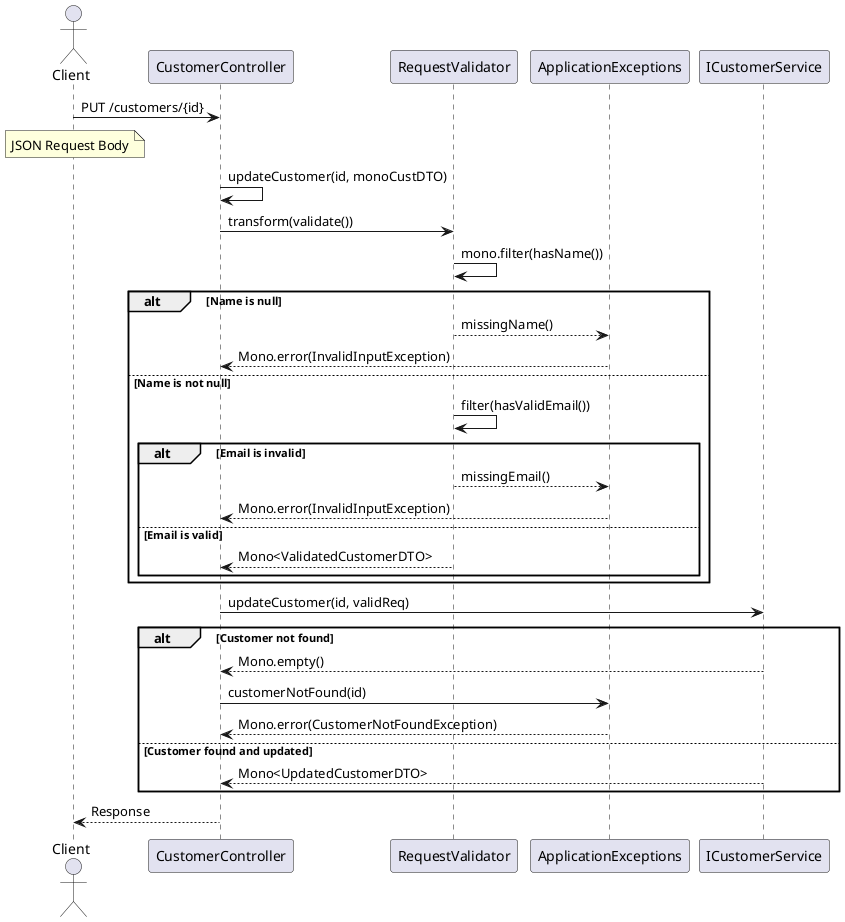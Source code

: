 @startuml
actor Client
participant CustomerController
participant RequestValidator
participant ApplicationExceptions
participant ICustomerService

Client -> CustomerController: PUT /customers/{id}
note over Client: JSON Request Body

CustomerController -> CustomerController: updateCustomer(id, monoCustDTO)

CustomerController -> RequestValidator: transform(validate())

RequestValidator -> RequestValidator: mono.filter(hasName())

alt Name is null
    RequestValidator --> ApplicationExceptions: missingName()
    ApplicationExceptions --> CustomerController: Mono.error(InvalidInputException)
else Name is not null
    RequestValidator -> RequestValidator: filter(hasValidEmail())
    
    alt Email is invalid
        RequestValidator --> ApplicationExceptions: missingEmail()
        ApplicationExceptions --> CustomerController: Mono.error(InvalidInputException)
    else Email is valid
        RequestValidator --> CustomerController: Mono<ValidatedCustomerDTO>
    end
end

CustomerController -> ICustomerService: updateCustomer(id, validReq)

alt Customer not found
    ICustomerService --> CustomerController: Mono.empty()
    CustomerController -> ApplicationExceptions: customerNotFound(id)
    ApplicationExceptions --> CustomerController: Mono.error(CustomerNotFoundException)
else Customer found and updated
    ICustomerService --> CustomerController: Mono<UpdatedCustomerDTO>
end

CustomerController --> Client: Response
@enduml